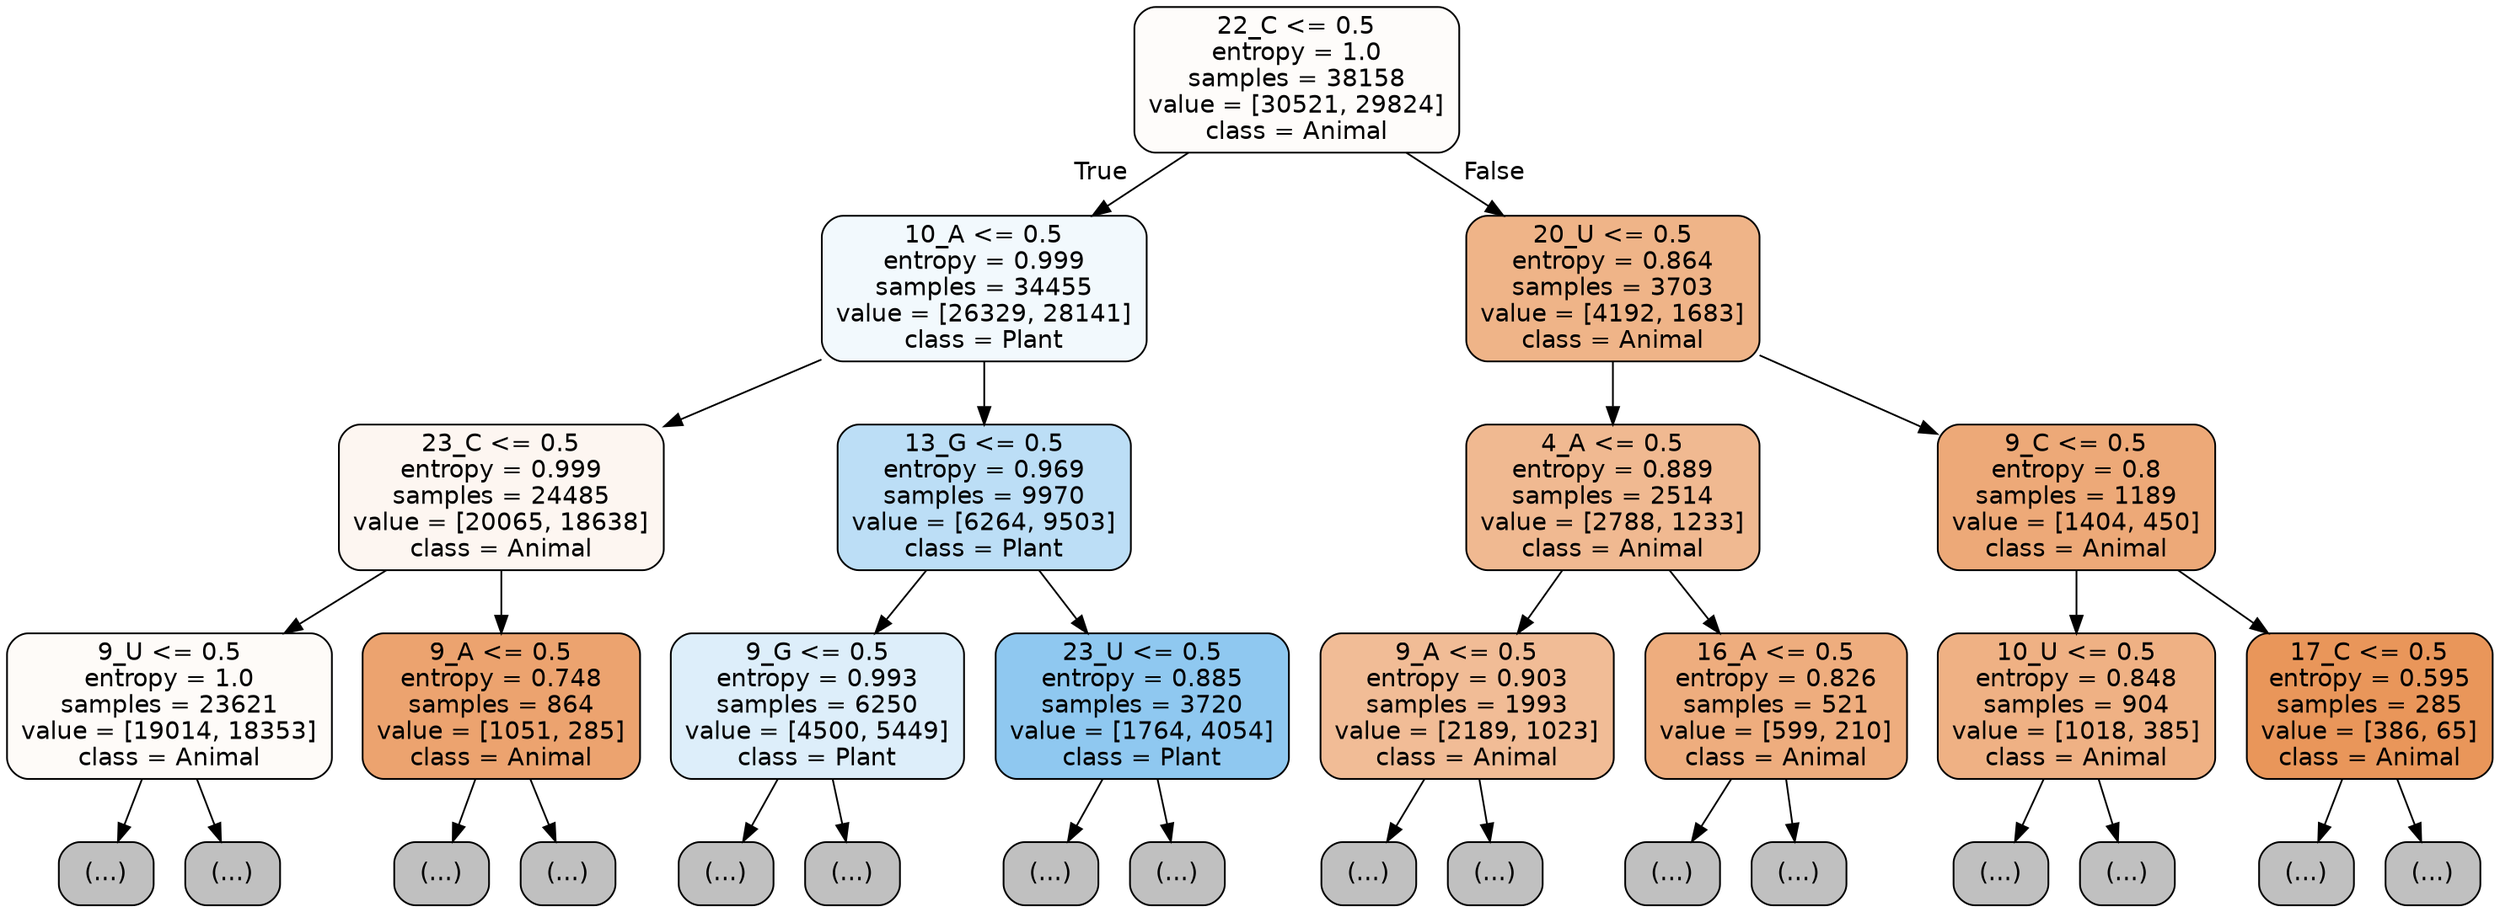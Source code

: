digraph Tree {
node [shape=box, style="filled, rounded", color="black", fontname="helvetica"] ;
edge [fontname="helvetica"] ;
0 [label="22_C <= 0.5\nentropy = 1.0\nsamples = 38158\nvalue = [30521, 29824]\nclass = Animal", fillcolor="#fefcfa"] ;
1 [label="10_A <= 0.5\nentropy = 0.999\nsamples = 34455\nvalue = [26329, 28141]\nclass = Plant", fillcolor="#f2f9fd"] ;
0 -> 1 [labeldistance=2.5, labelangle=45, headlabel="True"] ;
2 [label="23_C <= 0.5\nentropy = 0.999\nsamples = 24485\nvalue = [20065, 18638]\nclass = Animal", fillcolor="#fdf6f1"] ;
1 -> 2 ;
3 [label="9_U <= 0.5\nentropy = 1.0\nsamples = 23621\nvalue = [19014, 18353]\nclass = Animal", fillcolor="#fefbf8"] ;
2 -> 3 ;
4 [label="(...)", fillcolor="#C0C0C0"] ;
3 -> 4 ;
7575 [label="(...)", fillcolor="#C0C0C0"] ;
3 -> 7575 ;
11074 [label="9_A <= 0.5\nentropy = 0.748\nsamples = 864\nvalue = [1051, 285]\nclass = Animal", fillcolor="#eca36f"] ;
2 -> 11074 ;
11075 [label="(...)", fillcolor="#C0C0C0"] ;
11074 -> 11075 ;
11362 [label="(...)", fillcolor="#C0C0C0"] ;
11074 -> 11362 ;
11443 [label="13_G <= 0.5\nentropy = 0.969\nsamples = 9970\nvalue = [6264, 9503]\nclass = Plant", fillcolor="#bcdef6"] ;
1 -> 11443 ;
11444 [label="9_G <= 0.5\nentropy = 0.993\nsamples = 6250\nvalue = [4500, 5449]\nclass = Plant", fillcolor="#ddeefa"] ;
11443 -> 11444 ;
11445 [label="(...)", fillcolor="#C0C0C0"] ;
11444 -> 11445 ;
13266 [label="(...)", fillcolor="#C0C0C0"] ;
11444 -> 13266 ;
14095 [label="23_U <= 0.5\nentropy = 0.885\nsamples = 3720\nvalue = [1764, 4054]\nclass = Plant", fillcolor="#8fc8f0"] ;
11443 -> 14095 ;
14096 [label="(...)", fillcolor="#C0C0C0"] ;
14095 -> 14096 ;
15077 [label="(...)", fillcolor="#C0C0C0"] ;
14095 -> 15077 ;
15110 [label="20_U <= 0.5\nentropy = 0.864\nsamples = 3703\nvalue = [4192, 1683]\nclass = Animal", fillcolor="#efb488"] ;
0 -> 15110 [labeldistance=2.5, labelangle=-45, headlabel="False"] ;
15111 [label="4_A <= 0.5\nentropy = 0.889\nsamples = 2514\nvalue = [2788, 1233]\nclass = Animal", fillcolor="#f0b991"] ;
15110 -> 15111 ;
15112 [label="9_A <= 0.5\nentropy = 0.903\nsamples = 1993\nvalue = [2189, 1023]\nclass = Animal", fillcolor="#f1bc96"] ;
15111 -> 15112 ;
15113 [label="(...)", fillcolor="#C0C0C0"] ;
15112 -> 15113 ;
15900 [label="(...)", fillcolor="#C0C0C0"] ;
15112 -> 15900 ;
16205 [label="16_A <= 0.5\nentropy = 0.826\nsamples = 521\nvalue = [599, 210]\nclass = Animal", fillcolor="#eead7e"] ;
15111 -> 16205 ;
16206 [label="(...)", fillcolor="#C0C0C0"] ;
16205 -> 16206 ;
16421 [label="(...)", fillcolor="#C0C0C0"] ;
16205 -> 16421 ;
16488 [label="9_C <= 0.5\nentropy = 0.8\nsamples = 1189\nvalue = [1404, 450]\nclass = Animal", fillcolor="#eda978"] ;
15110 -> 16488 ;
16489 [label="10_U <= 0.5\nentropy = 0.848\nsamples = 904\nvalue = [1018, 385]\nclass = Animal", fillcolor="#efb184"] ;
16488 -> 16489 ;
16490 [label="(...)", fillcolor="#C0C0C0"] ;
16489 -> 16490 ;
16769 [label="(...)", fillcolor="#C0C0C0"] ;
16489 -> 16769 ;
16872 [label="17_C <= 0.5\nentropy = 0.595\nsamples = 285\nvalue = [386, 65]\nclass = Animal", fillcolor="#e9965a"] ;
16488 -> 16872 ;
16873 [label="(...)", fillcolor="#C0C0C0"] ;
16872 -> 16873 ;
16970 [label="(...)", fillcolor="#C0C0C0"] ;
16872 -> 16970 ;
}